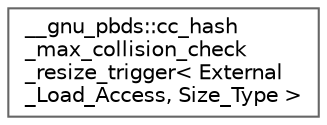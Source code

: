 digraph "Graphical Class Hierarchy"
{
 // LATEX_PDF_SIZE
  bgcolor="transparent";
  edge [fontname=Helvetica,fontsize=10,labelfontname=Helvetica,labelfontsize=10];
  node [fontname=Helvetica,fontsize=10,shape=box,height=0.2,width=0.4];
  rankdir="LR";
  Node0 [id="Node000000",label="__gnu_pbds::cc_hash\l_max_collision_check\l_resize_trigger\< External\l_Load_Access, Size_Type \>",height=0.2,width=0.4,color="grey40", fillcolor="white", style="filled",URL="$class____gnu__pbds_1_1cc__hash__max__collision__check__resize__trigger.html",tooltip=" "];
}
